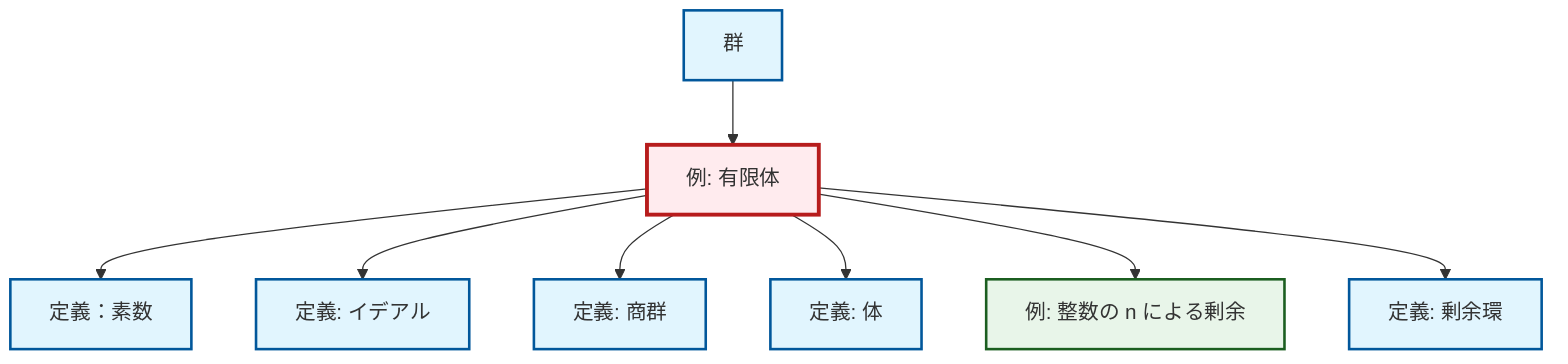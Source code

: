 graph TD
    classDef definition fill:#e1f5fe,stroke:#01579b,stroke-width:2px
    classDef theorem fill:#f3e5f5,stroke:#4a148c,stroke-width:2px
    classDef axiom fill:#fff3e0,stroke:#e65100,stroke-width:2px
    classDef example fill:#e8f5e9,stroke:#1b5e20,stroke-width:2px
    classDef current fill:#ffebee,stroke:#b71c1c,stroke-width:3px
    ex-quotient-integers-mod-n["例: 整数の n による剰余"]:::example
    def-quotient-group["定義: 商群"]:::definition
    def-field["定義: 体"]:::definition
    def-quotient-ring["定義: 剰余環"]:::definition
    def-ideal["定義: イデアル"]:::definition
    ex-finite-field["例: 有限体"]:::example
    def-prime["定義：素数"]:::definition
    def-group["群"]:::definition
    def-group --> ex-finite-field
    ex-finite-field --> def-prime
    ex-finite-field --> def-ideal
    ex-finite-field --> def-quotient-group
    ex-finite-field --> def-field
    ex-finite-field --> ex-quotient-integers-mod-n
    ex-finite-field --> def-quotient-ring
    class ex-finite-field current